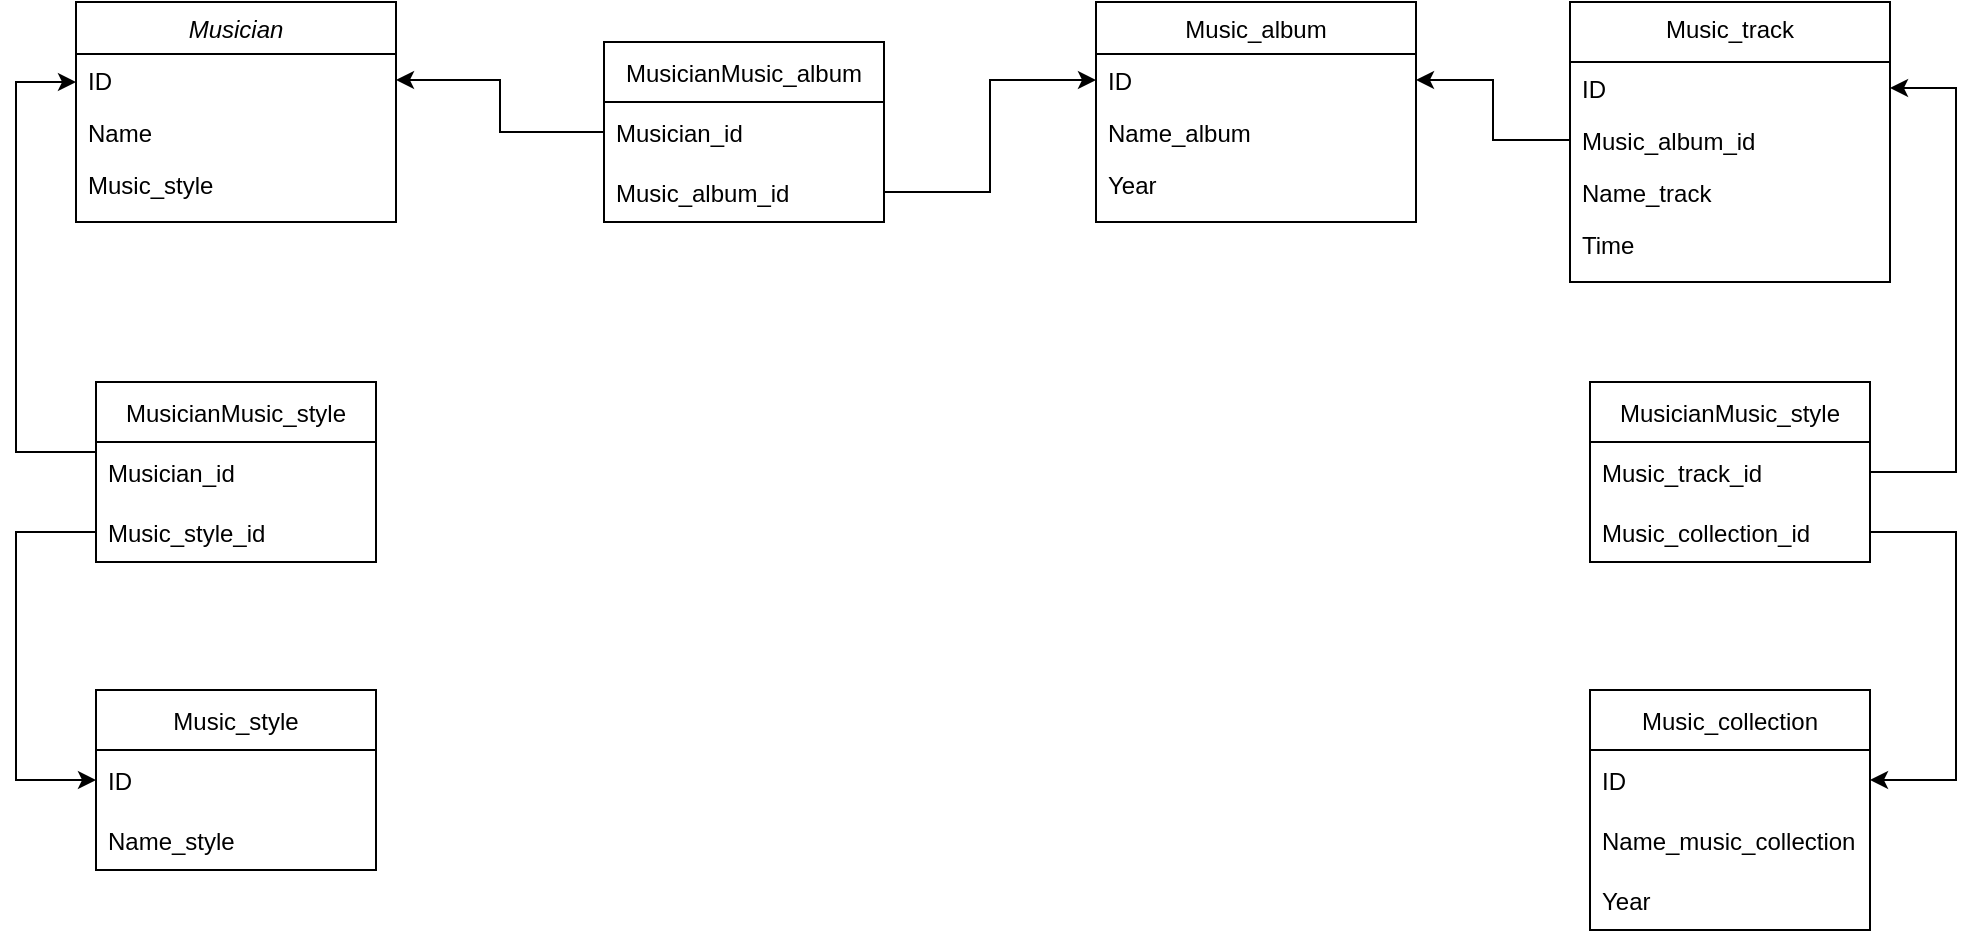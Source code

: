 <mxfile version="18.1.2" type="device"><diagram id="C5RBs43oDa-KdzZeNtuy" name="Page-1"><mxGraphModel dx="1038" dy="567" grid="1" gridSize="10" guides="1" tooltips="1" connect="1" arrows="1" fold="1" page="1" pageScale="1" pageWidth="827" pageHeight="1169" math="0" shadow="0"><root><mxCell id="WIyWlLk6GJQsqaUBKTNV-0"/><mxCell id="WIyWlLk6GJQsqaUBKTNV-1" parent="WIyWlLk6GJQsqaUBKTNV-0"/><mxCell id="zkfFHV4jXpPFQw0GAbJ--0" value="Musician" style="swimlane;fontStyle=2;align=center;verticalAlign=top;childLayout=stackLayout;horizontal=1;startSize=26;horizontalStack=0;resizeParent=1;resizeLast=0;collapsible=1;marginBottom=0;rounded=0;shadow=0;strokeWidth=1;" parent="WIyWlLk6GJQsqaUBKTNV-1" vertex="1"><mxGeometry x="80" y="70" width="160" height="110" as="geometry"><mxRectangle x="230" y="140" width="160" height="26" as="alternateBounds"/></mxGeometry></mxCell><mxCell id="zkfFHV4jXpPFQw0GAbJ--1" value="ID" style="text;align=left;verticalAlign=top;spacingLeft=4;spacingRight=4;overflow=hidden;rotatable=0;points=[[0,0.5],[1,0.5]];portConstraint=eastwest;" parent="zkfFHV4jXpPFQw0GAbJ--0" vertex="1"><mxGeometry y="26" width="160" height="26" as="geometry"/></mxCell><mxCell id="ifYDtuXeyeXDVeUqw8S0-26" value="Name" style="text;align=left;verticalAlign=top;spacingLeft=4;spacingRight=4;overflow=hidden;rotatable=0;points=[[0,0.5],[1,0.5]];portConstraint=eastwest;" parent="zkfFHV4jXpPFQw0GAbJ--0" vertex="1"><mxGeometry y="52" width="160" height="26" as="geometry"/></mxCell><mxCell id="ifYDtuXeyeXDVeUqw8S0-27" value="Music_style" style="text;align=left;verticalAlign=top;spacingLeft=4;spacingRight=4;overflow=hidden;rotatable=0;points=[[0,0.5],[1,0.5]];portConstraint=eastwest;" parent="zkfFHV4jXpPFQw0GAbJ--0" vertex="1"><mxGeometry y="78" width="160" height="26" as="geometry"/></mxCell><mxCell id="zkfFHV4jXpPFQw0GAbJ--13" value="Music_track" style="swimlane;fontStyle=0;align=center;verticalAlign=top;childLayout=stackLayout;horizontal=1;startSize=30;horizontalStack=0;resizeParent=1;resizeLast=0;collapsible=1;marginBottom=0;rounded=0;shadow=0;strokeWidth=1;" parent="WIyWlLk6GJQsqaUBKTNV-1" vertex="1"><mxGeometry x="827" y="70" width="160" height="140" as="geometry"><mxRectangle x="340" y="380" width="170" height="26" as="alternateBounds"/></mxGeometry></mxCell><mxCell id="zkfFHV4jXpPFQw0GAbJ--14" value="ID" style="text;align=left;verticalAlign=top;spacingLeft=4;spacingRight=4;overflow=hidden;rotatable=0;points=[[0,0.5],[1,0.5]];portConstraint=eastwest;" parent="zkfFHV4jXpPFQw0GAbJ--13" vertex="1"><mxGeometry y="30" width="160" height="26" as="geometry"/></mxCell><mxCell id="ifYDtuXeyeXDVeUqw8S0-1" value="Music_album_id" style="text;align=left;verticalAlign=top;spacingLeft=4;spacingRight=4;overflow=hidden;rotatable=0;points=[[0,0.5],[1,0.5]];portConstraint=eastwest;" parent="zkfFHV4jXpPFQw0GAbJ--13" vertex="1"><mxGeometry y="56" width="160" height="26" as="geometry"/></mxCell><mxCell id="ifYDtuXeyeXDVeUqw8S0-7" value="Name_track" style="text;align=left;verticalAlign=top;spacingLeft=4;spacingRight=4;overflow=hidden;rotatable=0;points=[[0,0.5],[1,0.5]];portConstraint=eastwest;" parent="zkfFHV4jXpPFQw0GAbJ--13" vertex="1"><mxGeometry y="82" width="160" height="26" as="geometry"/></mxCell><mxCell id="ifYDtuXeyeXDVeUqw8S0-8" value="Time" style="text;align=left;verticalAlign=top;spacingLeft=4;spacingRight=4;overflow=hidden;rotatable=0;points=[[0,0.5],[1,0.5]];portConstraint=eastwest;" parent="zkfFHV4jXpPFQw0GAbJ--13" vertex="1"><mxGeometry y="108" width="160" height="26" as="geometry"/></mxCell><mxCell id="zkfFHV4jXpPFQw0GAbJ--17" value="Music_album" style="swimlane;fontStyle=0;align=center;verticalAlign=top;childLayout=stackLayout;horizontal=1;startSize=26;horizontalStack=0;resizeParent=1;resizeLast=0;collapsible=1;marginBottom=0;rounded=0;shadow=0;strokeWidth=1;" parent="WIyWlLk6GJQsqaUBKTNV-1" vertex="1"><mxGeometry x="590" y="70" width="160" height="110" as="geometry"><mxRectangle x="550" y="140" width="160" height="26" as="alternateBounds"/></mxGeometry></mxCell><mxCell id="zkfFHV4jXpPFQw0GAbJ--18" value="ID" style="text;align=left;verticalAlign=top;spacingLeft=4;spacingRight=4;overflow=hidden;rotatable=0;points=[[0,0.5],[1,0.5]];portConstraint=eastwest;" parent="zkfFHV4jXpPFQw0GAbJ--17" vertex="1"><mxGeometry y="26" width="160" height="26" as="geometry"/></mxCell><mxCell id="zkfFHV4jXpPFQw0GAbJ--20" value="Name_album" style="text;align=left;verticalAlign=top;spacingLeft=4;spacingRight=4;overflow=hidden;rotatable=0;points=[[0,0.5],[1,0.5]];portConstraint=eastwest;rounded=0;shadow=0;html=0;" parent="zkfFHV4jXpPFQw0GAbJ--17" vertex="1"><mxGeometry y="52" width="160" height="26" as="geometry"/></mxCell><mxCell id="zkfFHV4jXpPFQw0GAbJ--21" value="Year" style="text;align=left;verticalAlign=top;spacingLeft=4;spacingRight=4;overflow=hidden;rotatable=0;points=[[0,0.5],[1,0.5]];portConstraint=eastwest;rounded=0;shadow=0;html=0;" parent="zkfFHV4jXpPFQw0GAbJ--17" vertex="1"><mxGeometry y="78" width="160" height="26" as="geometry"/></mxCell><mxCell id="ifYDtuXeyeXDVeUqw8S0-3" style="edgeStyle=orthogonalEdgeStyle;rounded=0;orthogonalLoop=1;jettySize=auto;html=1;exitX=0;exitY=0.5;exitDx=0;exitDy=0;entryX=1;entryY=0.5;entryDx=0;entryDy=0;" parent="WIyWlLk6GJQsqaUBKTNV-1" source="CMTETcK9bkZ4I1X8oQOF-8" target="zkfFHV4jXpPFQw0GAbJ--1" edge="1"><mxGeometry relative="1" as="geometry"/></mxCell><mxCell id="ifYDtuXeyeXDVeUqw8S0-22" value="Music_style" style="swimlane;fontStyle=0;childLayout=stackLayout;horizontal=1;startSize=30;horizontalStack=0;resizeParent=1;resizeParentMax=0;resizeLast=0;collapsible=1;marginBottom=0;" parent="WIyWlLk6GJQsqaUBKTNV-1" vertex="1"><mxGeometry x="90" y="414" width="140" height="90" as="geometry"/></mxCell><mxCell id="ifYDtuXeyeXDVeUqw8S0-23" value="ID" style="text;strokeColor=none;fillColor=none;align=left;verticalAlign=middle;spacingLeft=4;spacingRight=4;overflow=hidden;points=[[0,0.5],[1,0.5]];portConstraint=eastwest;rotatable=0;" parent="ifYDtuXeyeXDVeUqw8S0-22" vertex="1"><mxGeometry y="30" width="140" height="30" as="geometry"/></mxCell><mxCell id="ifYDtuXeyeXDVeUqw8S0-25" value="Name_style" style="text;strokeColor=none;fillColor=none;align=left;verticalAlign=middle;spacingLeft=4;spacingRight=4;overflow=hidden;points=[[0,0.5],[1,0.5]];portConstraint=eastwest;rotatable=0;" parent="ifYDtuXeyeXDVeUqw8S0-22" vertex="1"><mxGeometry y="60" width="140" height="30" as="geometry"/></mxCell><mxCell id="CMTETcK9bkZ4I1X8oQOF-0" value="MusicianMusic_style" style="swimlane;fontStyle=0;childLayout=stackLayout;horizontal=1;startSize=30;horizontalStack=0;resizeParent=1;resizeParentMax=0;resizeLast=0;collapsible=1;marginBottom=0;" parent="WIyWlLk6GJQsqaUBKTNV-1" vertex="1"><mxGeometry x="90" y="260" width="140" height="90" as="geometry"/></mxCell><mxCell id="CMTETcK9bkZ4I1X8oQOF-1" value="Musician_id" style="text;strokeColor=none;fillColor=none;align=left;verticalAlign=middle;spacingLeft=4;spacingRight=4;overflow=hidden;points=[[0,0.5],[1,0.5]];portConstraint=eastwest;rotatable=0;" parent="CMTETcK9bkZ4I1X8oQOF-0" vertex="1"><mxGeometry y="30" width="140" height="30" as="geometry"/></mxCell><mxCell id="CMTETcK9bkZ4I1X8oQOF-2" value="Music_style_id" style="text;strokeColor=none;fillColor=none;align=left;verticalAlign=middle;spacingLeft=4;spacingRight=4;overflow=hidden;points=[[0,0.5],[1,0.5]];portConstraint=eastwest;rotatable=0;" parent="CMTETcK9bkZ4I1X8oQOF-0" vertex="1"><mxGeometry y="60" width="140" height="30" as="geometry"/></mxCell><mxCell id="CMTETcK9bkZ4I1X8oQOF-6" style="edgeStyle=orthogonalEdgeStyle;rounded=0;orthogonalLoop=1;jettySize=auto;html=1;exitX=0;exitY=0.5;exitDx=0;exitDy=0;entryX=0;entryY=0.5;entryDx=0;entryDy=0;" parent="WIyWlLk6GJQsqaUBKTNV-1" source="CMTETcK9bkZ4I1X8oQOF-2" target="ifYDtuXeyeXDVeUqw8S0-23" edge="1"><mxGeometry relative="1" as="geometry"><Array as="points"><mxPoint x="50" y="335"/><mxPoint x="50" y="459"/></Array></mxGeometry></mxCell><mxCell id="CMTETcK9bkZ4I1X8oQOF-7" value="MusicianMusic_album" style="swimlane;fontStyle=0;childLayout=stackLayout;horizontal=1;startSize=30;horizontalStack=0;resizeParent=1;resizeParentMax=0;resizeLast=0;collapsible=1;marginBottom=0;" parent="WIyWlLk6GJQsqaUBKTNV-1" vertex="1"><mxGeometry x="344" y="90" width="140" height="90" as="geometry"/></mxCell><mxCell id="CMTETcK9bkZ4I1X8oQOF-8" value="Musician_id" style="text;strokeColor=none;fillColor=none;align=left;verticalAlign=middle;spacingLeft=4;spacingRight=4;overflow=hidden;points=[[0,0.5],[1,0.5]];portConstraint=eastwest;rotatable=0;" parent="CMTETcK9bkZ4I1X8oQOF-7" vertex="1"><mxGeometry y="30" width="140" height="30" as="geometry"/></mxCell><mxCell id="CMTETcK9bkZ4I1X8oQOF-9" value="Music_album_id" style="text;strokeColor=none;fillColor=none;align=left;verticalAlign=middle;spacingLeft=4;spacingRight=4;overflow=hidden;points=[[0,0.5],[1,0.5]];portConstraint=eastwest;rotatable=0;" parent="CMTETcK9bkZ4I1X8oQOF-7" vertex="1"><mxGeometry y="60" width="140" height="30" as="geometry"/></mxCell><mxCell id="CMTETcK9bkZ4I1X8oQOF-13" style="edgeStyle=orthogonalEdgeStyle;rounded=0;orthogonalLoop=1;jettySize=auto;html=1;exitX=0;exitY=0.5;exitDx=0;exitDy=0;entryX=0;entryY=0.5;entryDx=0;entryDy=0;" parent="WIyWlLk6GJQsqaUBKTNV-1" source="CMTETcK9bkZ4I1X8oQOF-1" target="zkfFHV4jXpPFQw0GAbJ--1" edge="1"><mxGeometry relative="1" as="geometry"><Array as="points"><mxPoint x="90" y="295"/><mxPoint x="50" y="295"/><mxPoint x="50" y="110"/></Array></mxGeometry></mxCell><mxCell id="CMTETcK9bkZ4I1X8oQOF-16" value="Music_collection" style="swimlane;fontStyle=0;childLayout=stackLayout;horizontal=1;startSize=30;horizontalStack=0;resizeParent=1;resizeParentMax=0;resizeLast=0;collapsible=1;marginBottom=0;" parent="WIyWlLk6GJQsqaUBKTNV-1" vertex="1"><mxGeometry x="837" y="414" width="140" height="120" as="geometry"/></mxCell><mxCell id="aIE5xNFBzSteIw3JT_Hg-3" value="ID" style="text;strokeColor=none;fillColor=none;align=left;verticalAlign=middle;spacingLeft=4;spacingRight=4;overflow=hidden;points=[[0,0.5],[1,0.5]];portConstraint=eastwest;rotatable=0;" parent="CMTETcK9bkZ4I1X8oQOF-16" vertex="1"><mxGeometry y="30" width="140" height="30" as="geometry"/></mxCell><mxCell id="CMTETcK9bkZ4I1X8oQOF-17" value="Name_music_collection" style="text;strokeColor=none;fillColor=none;align=left;verticalAlign=middle;spacingLeft=4;spacingRight=4;overflow=hidden;points=[[0,0.5],[1,0.5]];portConstraint=eastwest;rotatable=0;" parent="CMTETcK9bkZ4I1X8oQOF-16" vertex="1"><mxGeometry y="60" width="140" height="30" as="geometry"/></mxCell><mxCell id="CMTETcK9bkZ4I1X8oQOF-18" value="Year" style="text;strokeColor=none;fillColor=none;align=left;verticalAlign=middle;spacingLeft=4;spacingRight=4;overflow=hidden;points=[[0,0.5],[1,0.5]];portConstraint=eastwest;rotatable=0;" parent="CMTETcK9bkZ4I1X8oQOF-16" vertex="1"><mxGeometry y="90" width="140" height="30" as="geometry"/></mxCell><mxCell id="u6_MvgNwFbq94OMm4RQg-8" style="edgeStyle=orthogonalEdgeStyle;rounded=0;orthogonalLoop=1;jettySize=auto;html=1;exitX=1;exitY=0.5;exitDx=0;exitDy=0;entryX=0;entryY=0.5;entryDx=0;entryDy=0;" parent="WIyWlLk6GJQsqaUBKTNV-1" source="CMTETcK9bkZ4I1X8oQOF-9" target="zkfFHV4jXpPFQw0GAbJ--18" edge="1"><mxGeometry relative="1" as="geometry"/></mxCell><mxCell id="aIE5xNFBzSteIw3JT_Hg-1" style="edgeStyle=orthogonalEdgeStyle;rounded=0;orthogonalLoop=1;jettySize=auto;html=1;exitX=0;exitY=0.5;exitDx=0;exitDy=0;entryX=1;entryY=0.5;entryDx=0;entryDy=0;" parent="WIyWlLk6GJQsqaUBKTNV-1" source="ifYDtuXeyeXDVeUqw8S0-1" target="zkfFHV4jXpPFQw0GAbJ--18" edge="1"><mxGeometry relative="1" as="geometry"/></mxCell><mxCell id="aIE5xNFBzSteIw3JT_Hg-15" value="MusicianMusic_style" style="swimlane;fontStyle=0;childLayout=stackLayout;horizontal=1;startSize=30;horizontalStack=0;resizeParent=1;resizeParentMax=0;resizeLast=0;collapsible=1;marginBottom=0;" parent="WIyWlLk6GJQsqaUBKTNV-1" vertex="1"><mxGeometry x="837" y="260" width="140" height="90" as="geometry"/></mxCell><mxCell id="aIE5xNFBzSteIw3JT_Hg-16" value="Music_track_id" style="text;strokeColor=none;fillColor=none;align=left;verticalAlign=middle;spacingLeft=4;spacingRight=4;overflow=hidden;points=[[0,0.5],[1,0.5]];portConstraint=eastwest;rotatable=0;" parent="aIE5xNFBzSteIw3JT_Hg-15" vertex="1"><mxGeometry y="30" width="140" height="30" as="geometry"/></mxCell><mxCell id="aIE5xNFBzSteIw3JT_Hg-17" value="Music_collection_id" style="text;strokeColor=none;fillColor=none;align=left;verticalAlign=middle;spacingLeft=4;spacingRight=4;overflow=hidden;points=[[0,0.5],[1,0.5]];portConstraint=eastwest;rotatable=0;" parent="aIE5xNFBzSteIw3JT_Hg-15" vertex="1"><mxGeometry y="60" width="140" height="30" as="geometry"/></mxCell><mxCell id="aIE5xNFBzSteIw3JT_Hg-18" style="edgeStyle=orthogonalEdgeStyle;rounded=0;orthogonalLoop=1;jettySize=auto;html=1;exitX=1;exitY=0.5;exitDx=0;exitDy=0;entryX=1;entryY=0.5;entryDx=0;entryDy=0;" parent="WIyWlLk6GJQsqaUBKTNV-1" source="aIE5xNFBzSteIw3JT_Hg-17" target="aIE5xNFBzSteIw3JT_Hg-3" edge="1"><mxGeometry relative="1" as="geometry"><Array as="points"><mxPoint x="1020" y="335"/><mxPoint x="1020" y="459"/></Array></mxGeometry></mxCell><mxCell id="aIE5xNFBzSteIw3JT_Hg-19" style="edgeStyle=orthogonalEdgeStyle;rounded=0;orthogonalLoop=1;jettySize=auto;html=1;exitX=1;exitY=0.5;exitDx=0;exitDy=0;entryX=1;entryY=0.5;entryDx=0;entryDy=0;" parent="WIyWlLk6GJQsqaUBKTNV-1" source="aIE5xNFBzSteIw3JT_Hg-16" target="zkfFHV4jXpPFQw0GAbJ--14" edge="1"><mxGeometry relative="1" as="geometry"><Array as="points"><mxPoint x="1020" y="305"/><mxPoint x="1020" y="113"/></Array></mxGeometry></mxCell></root></mxGraphModel></diagram></mxfile>